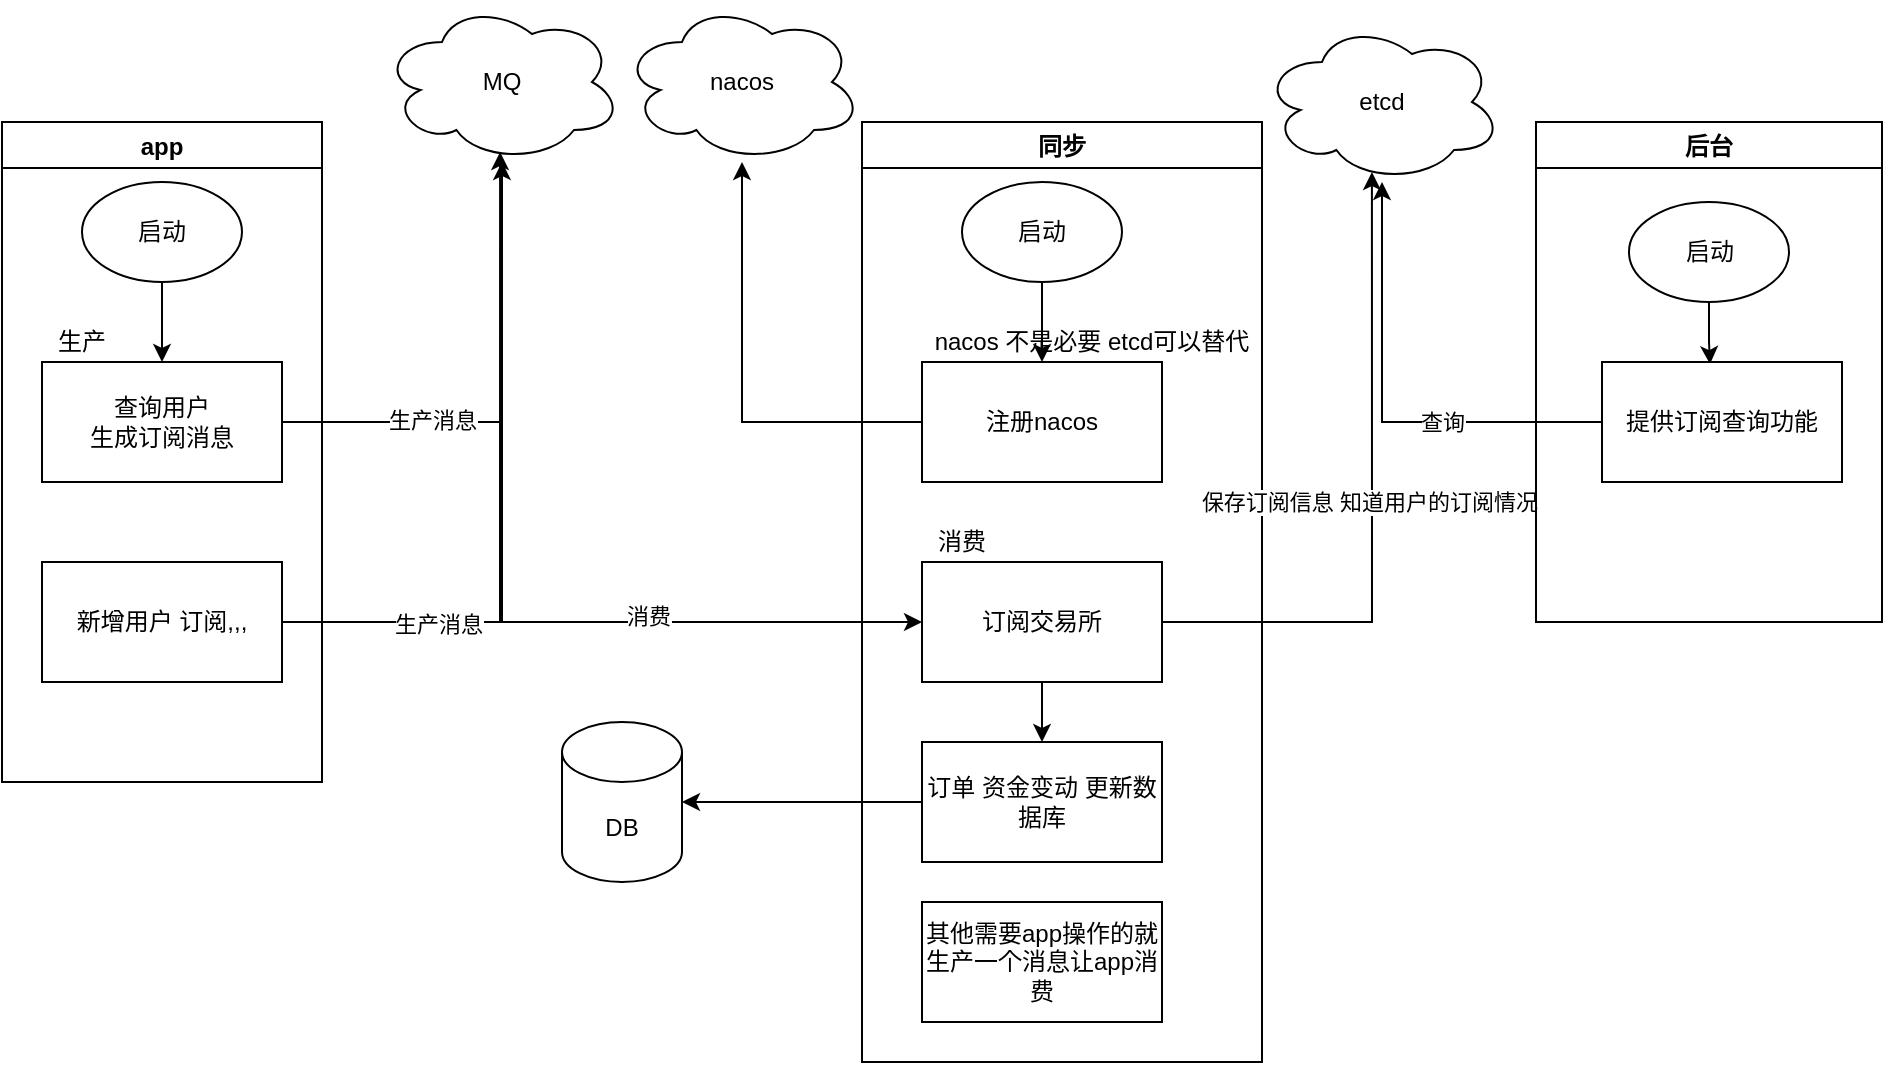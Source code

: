 <mxfile version="14.9.2" type="github">
  <diagram id="PIjmlVr4futiFYP_eDnU" name="Page-1">
    <mxGraphModel dx="1226" dy="618" grid="1" gridSize="10" guides="1" tooltips="1" connect="1" arrows="1" fold="1" page="1" pageScale="1" pageWidth="827" pageHeight="1169" math="0" shadow="0">
      <root>
        <mxCell id="0" />
        <mxCell id="1" parent="0" />
        <mxCell id="Ivgpe1aW9d7V-i8rs2ou-4" value="app" style="swimlane;" vertex="1" parent="1">
          <mxGeometry x="60" y="70" width="160" height="330" as="geometry" />
        </mxCell>
        <mxCell id="Ivgpe1aW9d7V-i8rs2ou-5" style="edgeStyle=orthogonalEdgeStyle;rounded=0;orthogonalLoop=1;jettySize=auto;html=1;entryX=0.5;entryY=0;entryDx=0;entryDy=0;" edge="1" parent="Ivgpe1aW9d7V-i8rs2ou-4" source="Ivgpe1aW9d7V-i8rs2ou-1" target="Ivgpe1aW9d7V-i8rs2ou-2">
          <mxGeometry relative="1" as="geometry" />
        </mxCell>
        <mxCell id="Ivgpe1aW9d7V-i8rs2ou-1" value="启动" style="ellipse;whiteSpace=wrap;html=1;" vertex="1" parent="Ivgpe1aW9d7V-i8rs2ou-4">
          <mxGeometry x="40" y="30" width="80" height="50" as="geometry" />
        </mxCell>
        <mxCell id="Ivgpe1aW9d7V-i8rs2ou-2" value="查询用户&lt;br&gt;生成订阅消息" style="rounded=0;whiteSpace=wrap;html=1;" vertex="1" parent="Ivgpe1aW9d7V-i8rs2ou-4">
          <mxGeometry x="20" y="120" width="120" height="60" as="geometry" />
        </mxCell>
        <mxCell id="Ivgpe1aW9d7V-i8rs2ou-10" value="新增用户 订阅,,," style="rounded=0;whiteSpace=wrap;html=1;" vertex="1" parent="Ivgpe1aW9d7V-i8rs2ou-4">
          <mxGeometry x="20" y="220" width="120" height="60" as="geometry" />
        </mxCell>
        <mxCell id="Ivgpe1aW9d7V-i8rs2ou-15" value="生产" style="text;html=1;strokeColor=none;fillColor=none;align=center;verticalAlign=middle;whiteSpace=wrap;rounded=0;" vertex="1" parent="Ivgpe1aW9d7V-i8rs2ou-4">
          <mxGeometry x="20" y="100" width="40" height="20" as="geometry" />
        </mxCell>
        <mxCell id="Ivgpe1aW9d7V-i8rs2ou-22" style="edgeStyle=orthogonalEdgeStyle;rounded=0;orthogonalLoop=1;jettySize=auto;html=1;entryX=0;entryY=0.5;entryDx=0;entryDy=0;" edge="1" parent="1" source="Ivgpe1aW9d7V-i8rs2ou-7" target="Ivgpe1aW9d7V-i8rs2ou-19">
          <mxGeometry relative="1" as="geometry">
            <Array as="points">
              <mxPoint x="310" y="320" />
            </Array>
          </mxGeometry>
        </mxCell>
        <mxCell id="Ivgpe1aW9d7V-i8rs2ou-32" value="消费" style="edgeLabel;html=1;align=center;verticalAlign=middle;resizable=0;points=[];" vertex="1" connectable="0" parent="Ivgpe1aW9d7V-i8rs2ou-22">
          <mxGeometry x="0.377" y="3" relative="1" as="geometry">
            <mxPoint as="offset" />
          </mxGeometry>
        </mxCell>
        <mxCell id="Ivgpe1aW9d7V-i8rs2ou-7" value="MQ" style="ellipse;shape=cloud;whiteSpace=wrap;html=1;" vertex="1" parent="1">
          <mxGeometry x="250" y="10" width="120" height="80" as="geometry" />
        </mxCell>
        <mxCell id="Ivgpe1aW9d7V-i8rs2ou-8" style="edgeStyle=orthogonalEdgeStyle;rounded=0;orthogonalLoop=1;jettySize=auto;html=1;" edge="1" parent="1" source="Ivgpe1aW9d7V-i8rs2ou-2" target="Ivgpe1aW9d7V-i8rs2ou-7">
          <mxGeometry relative="1" as="geometry" />
        </mxCell>
        <mxCell id="Ivgpe1aW9d7V-i8rs2ou-31" value="生产消息" style="edgeLabel;html=1;align=center;verticalAlign=middle;resizable=0;points=[];" vertex="1" connectable="0" parent="Ivgpe1aW9d7V-i8rs2ou-8">
          <mxGeometry x="-0.375" y="1" relative="1" as="geometry">
            <mxPoint as="offset" />
          </mxGeometry>
        </mxCell>
        <mxCell id="Ivgpe1aW9d7V-i8rs2ou-11" value="同步" style="swimlane;" vertex="1" parent="1">
          <mxGeometry x="490" y="70" width="200" height="470" as="geometry" />
        </mxCell>
        <mxCell id="Ivgpe1aW9d7V-i8rs2ou-17" style="edgeStyle=orthogonalEdgeStyle;rounded=0;orthogonalLoop=1;jettySize=auto;html=1;exitX=0.5;exitY=1;exitDx=0;exitDy=0;entryX=0.5;entryY=0;entryDx=0;entryDy=0;" edge="1" parent="Ivgpe1aW9d7V-i8rs2ou-11" source="Ivgpe1aW9d7V-i8rs2ou-12" target="Ivgpe1aW9d7V-i8rs2ou-14">
          <mxGeometry relative="1" as="geometry" />
        </mxCell>
        <mxCell id="Ivgpe1aW9d7V-i8rs2ou-12" value="启动" style="ellipse;whiteSpace=wrap;html=1;" vertex="1" parent="Ivgpe1aW9d7V-i8rs2ou-11">
          <mxGeometry x="50" y="30" width="80" height="50" as="geometry" />
        </mxCell>
        <mxCell id="Ivgpe1aW9d7V-i8rs2ou-14" value="注册nacos&lt;br&gt;" style="rounded=0;whiteSpace=wrap;html=1;" vertex="1" parent="Ivgpe1aW9d7V-i8rs2ou-11">
          <mxGeometry x="30" y="120" width="120" height="60" as="geometry" />
        </mxCell>
        <mxCell id="Ivgpe1aW9d7V-i8rs2ou-24" style="edgeStyle=orthogonalEdgeStyle;rounded=0;orthogonalLoop=1;jettySize=auto;html=1;entryX=0.5;entryY=0;entryDx=0;entryDy=0;" edge="1" parent="Ivgpe1aW9d7V-i8rs2ou-11" source="Ivgpe1aW9d7V-i8rs2ou-19" target="Ivgpe1aW9d7V-i8rs2ou-23">
          <mxGeometry relative="1" as="geometry" />
        </mxCell>
        <mxCell id="Ivgpe1aW9d7V-i8rs2ou-19" value="订阅交易所" style="rounded=0;whiteSpace=wrap;html=1;" vertex="1" parent="Ivgpe1aW9d7V-i8rs2ou-11">
          <mxGeometry x="30" y="220" width="120" height="60" as="geometry" />
        </mxCell>
        <mxCell id="Ivgpe1aW9d7V-i8rs2ou-23" value="订单 资金变动 更新数据库" style="rounded=0;whiteSpace=wrap;html=1;" vertex="1" parent="Ivgpe1aW9d7V-i8rs2ou-11">
          <mxGeometry x="30" y="310" width="120" height="60" as="geometry" />
        </mxCell>
        <mxCell id="Ivgpe1aW9d7V-i8rs2ou-27" value="其他需要app操作的就生产一个消息让app消费" style="rounded=0;whiteSpace=wrap;html=1;" vertex="1" parent="Ivgpe1aW9d7V-i8rs2ou-11">
          <mxGeometry x="30" y="390" width="120" height="60" as="geometry" />
        </mxCell>
        <mxCell id="Ivgpe1aW9d7V-i8rs2ou-28" value="消费" style="text;html=1;strokeColor=none;fillColor=none;align=center;verticalAlign=middle;whiteSpace=wrap;rounded=0;" vertex="1" parent="Ivgpe1aW9d7V-i8rs2ou-11">
          <mxGeometry x="30" y="200" width="40" height="20" as="geometry" />
        </mxCell>
        <mxCell id="Ivgpe1aW9d7V-i8rs2ou-50" value="nacos 不是必要 etcd可以替代&lt;br&gt;" style="text;html=1;strokeColor=none;fillColor=none;align=center;verticalAlign=middle;whiteSpace=wrap;rounded=0;rotation=0;" vertex="1" parent="Ivgpe1aW9d7V-i8rs2ou-11">
          <mxGeometry x="30" y="100" width="170" height="20" as="geometry" />
        </mxCell>
        <mxCell id="Ivgpe1aW9d7V-i8rs2ou-13" value="nacos" style="ellipse;shape=cloud;whiteSpace=wrap;html=1;" vertex="1" parent="1">
          <mxGeometry x="370" y="10" width="120" height="80" as="geometry" />
        </mxCell>
        <mxCell id="Ivgpe1aW9d7V-i8rs2ou-18" style="edgeStyle=orthogonalEdgeStyle;rounded=0;orthogonalLoop=1;jettySize=auto;html=1;" edge="1" parent="1" source="Ivgpe1aW9d7V-i8rs2ou-14" target="Ivgpe1aW9d7V-i8rs2ou-13">
          <mxGeometry relative="1" as="geometry" />
        </mxCell>
        <mxCell id="Ivgpe1aW9d7V-i8rs2ou-25" value="DB" style="shape=cylinder3;whiteSpace=wrap;html=1;boundedLbl=1;backgroundOutline=1;size=15;" vertex="1" parent="1">
          <mxGeometry x="340" y="370" width="60" height="80" as="geometry" />
        </mxCell>
        <mxCell id="Ivgpe1aW9d7V-i8rs2ou-26" style="edgeStyle=orthogonalEdgeStyle;rounded=0;orthogonalLoop=1;jettySize=auto;html=1;entryX=1;entryY=0.5;entryDx=0;entryDy=0;entryPerimeter=0;" edge="1" parent="1" source="Ivgpe1aW9d7V-i8rs2ou-23" target="Ivgpe1aW9d7V-i8rs2ou-25">
          <mxGeometry relative="1" as="geometry" />
        </mxCell>
        <mxCell id="Ivgpe1aW9d7V-i8rs2ou-29" value="etcd" style="ellipse;shape=cloud;whiteSpace=wrap;html=1;" vertex="1" parent="1">
          <mxGeometry x="690" y="20" width="120" height="80" as="geometry" />
        </mxCell>
        <mxCell id="Ivgpe1aW9d7V-i8rs2ou-30" value="保存订阅信息 知道用户的订阅情况&amp;nbsp;" style="edgeStyle=orthogonalEdgeStyle;rounded=0;orthogonalLoop=1;jettySize=auto;html=1;entryX=0.458;entryY=0.938;entryDx=0;entryDy=0;entryPerimeter=0;" edge="1" parent="1" source="Ivgpe1aW9d7V-i8rs2ou-19" target="Ivgpe1aW9d7V-i8rs2ou-29">
          <mxGeometry relative="1" as="geometry">
            <Array as="points">
              <mxPoint x="745" y="320" />
            </Array>
          </mxGeometry>
        </mxCell>
        <mxCell id="Ivgpe1aW9d7V-i8rs2ou-42" value="后台" style="swimlane;" vertex="1" parent="1">
          <mxGeometry x="827" y="70" width="173" height="250" as="geometry" />
        </mxCell>
        <mxCell id="Ivgpe1aW9d7V-i8rs2ou-45" style="edgeStyle=orthogonalEdgeStyle;rounded=0;orthogonalLoop=1;jettySize=auto;html=1;entryX=0.45;entryY=0.017;entryDx=0;entryDy=0;entryPerimeter=0;" edge="1" parent="Ivgpe1aW9d7V-i8rs2ou-42" source="Ivgpe1aW9d7V-i8rs2ou-43" target="Ivgpe1aW9d7V-i8rs2ou-44">
          <mxGeometry relative="1" as="geometry" />
        </mxCell>
        <mxCell id="Ivgpe1aW9d7V-i8rs2ou-43" value="启动" style="ellipse;whiteSpace=wrap;html=1;" vertex="1" parent="Ivgpe1aW9d7V-i8rs2ou-42">
          <mxGeometry x="46.5" y="40" width="80" height="50" as="geometry" />
        </mxCell>
        <mxCell id="Ivgpe1aW9d7V-i8rs2ou-44" value="提供订阅查询功能" style="rounded=0;whiteSpace=wrap;html=1;" vertex="1" parent="Ivgpe1aW9d7V-i8rs2ou-42">
          <mxGeometry x="33" y="120" width="120" height="60" as="geometry" />
        </mxCell>
        <mxCell id="Ivgpe1aW9d7V-i8rs2ou-46" value="查询" style="edgeStyle=orthogonalEdgeStyle;rounded=0;orthogonalLoop=1;jettySize=auto;html=1;" edge="1" parent="1" source="Ivgpe1aW9d7V-i8rs2ou-44" target="Ivgpe1aW9d7V-i8rs2ou-29">
          <mxGeometry x="-0.304" relative="1" as="geometry">
            <mxPoint as="offset" />
          </mxGeometry>
        </mxCell>
        <mxCell id="Ivgpe1aW9d7V-i8rs2ou-47" style="edgeStyle=orthogonalEdgeStyle;rounded=0;orthogonalLoop=1;jettySize=auto;html=1;entryX=0.492;entryY=0.938;entryDx=0;entryDy=0;entryPerimeter=0;" edge="1" parent="1" source="Ivgpe1aW9d7V-i8rs2ou-10" target="Ivgpe1aW9d7V-i8rs2ou-7">
          <mxGeometry relative="1" as="geometry" />
        </mxCell>
        <mxCell id="Ivgpe1aW9d7V-i8rs2ou-48" value="生产消息" style="edgeLabel;html=1;align=center;verticalAlign=middle;resizable=0;points=[];" vertex="1" connectable="0" parent="Ivgpe1aW9d7V-i8rs2ou-47">
          <mxGeometry x="-0.548" y="-1" relative="1" as="geometry">
            <mxPoint as="offset" />
          </mxGeometry>
        </mxCell>
      </root>
    </mxGraphModel>
  </diagram>
</mxfile>

